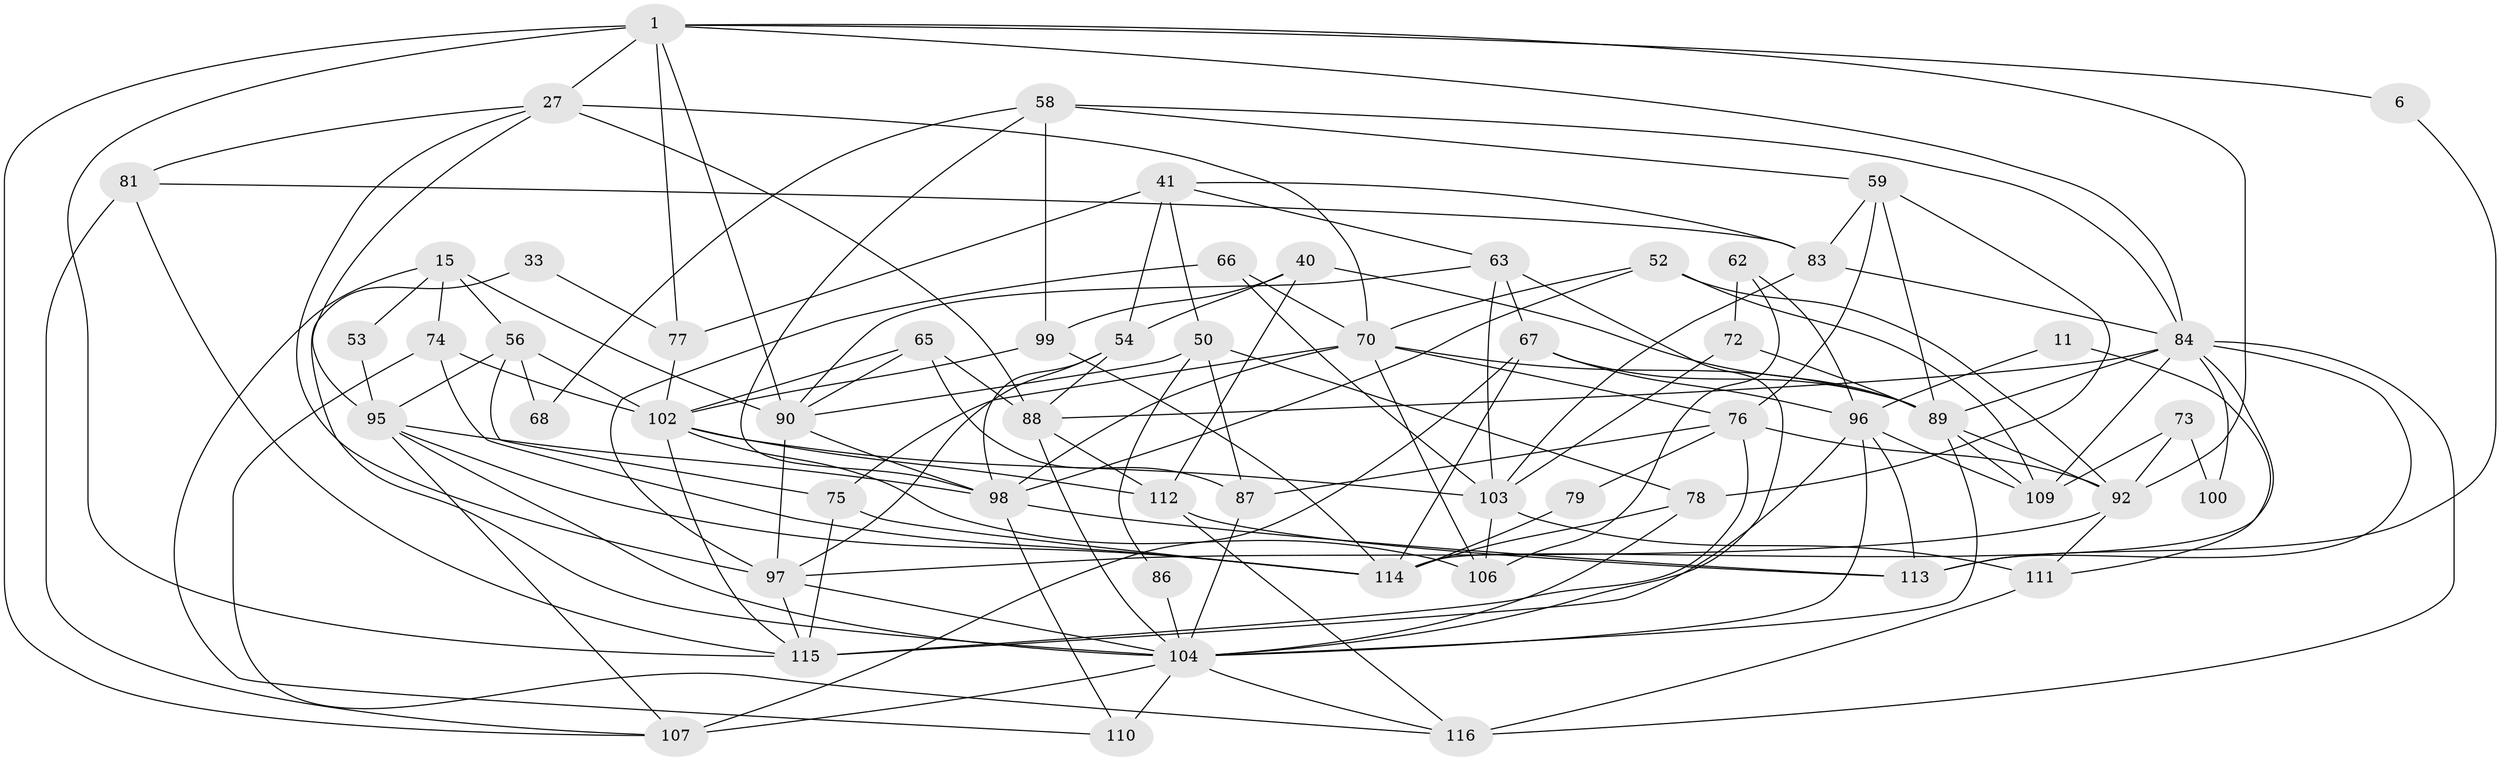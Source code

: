 // original degree distribution, {10: 0.008620689655172414, 5: 0.1810344827586207, 4: 0.3017241379310345, 2: 0.1206896551724138, 3: 0.27586206896551724, 6: 0.06896551724137931, 8: 0.017241379310344827, 7: 0.02586206896551724}
// Generated by graph-tools (version 1.1) at 2025/53/03/04/25 21:53:32]
// undirected, 58 vertices, 147 edges
graph export_dot {
graph [start="1"]
  node [color=gray90,style=filled];
  1;
  6;
  11;
  15;
  27 [super="+18"];
  33;
  40 [super="+21"];
  41;
  50;
  52 [super="+12"];
  53;
  54 [super="+17"];
  56;
  58;
  59 [super="+38"];
  62;
  63 [super="+49"];
  65;
  66;
  67 [super="+35"];
  68;
  70 [super="+36+14"];
  72 [super="+48"];
  73;
  74;
  75 [super="+44"];
  76 [super="+29+19"];
  77 [super="+20"];
  78;
  79;
  81;
  83 [super="+43"];
  84 [super="+34+60"];
  86;
  87 [super="+61"];
  88 [super="+64"];
  89 [super="+28+85"];
  90 [super="+23+71"];
  92 [super="+4"];
  95 [super="+94"];
  96 [super="+32+46"];
  97 [super="+24+80"];
  98 [super="+37+93"];
  99 [super="+91"];
  100;
  102 [super="+42+57"];
  103 [super="+39"];
  104 [super="+16+25"];
  106;
  107 [super="+101"];
  109;
  110;
  111 [super="+9"];
  112;
  113 [super="+55"];
  114 [super="+108"];
  115 [super="+82+105"];
  116 [super="+69"];
  1 -- 92;
  1 -- 6;
  1 -- 27 [weight=2];
  1 -- 77;
  1 -- 84 [weight=2];
  1 -- 107;
  1 -- 115;
  1 -- 90;
  6 -- 113;
  11 -- 111;
  11 -- 96;
  15 -- 74;
  15 -- 90 [weight=2];
  15 -- 53;
  15 -- 56;
  15 -- 110;
  27 -- 81;
  27 -- 95;
  27 -- 70 [weight=2];
  27 -- 97 [weight=2];
  27 -- 88;
  33 -- 104;
  33 -- 77;
  40 -- 99 [weight=2];
  40 -- 54 [weight=2];
  40 -- 112;
  40 -- 89;
  41 -- 83;
  41 -- 54;
  41 -- 50;
  41 -- 63;
  41 -- 77;
  50 -- 87;
  50 -- 78;
  50 -- 86;
  50 -- 90;
  52 -- 109 [weight=2];
  52 -- 92;
  52 -- 70;
  52 -- 98;
  53 -- 95;
  54 -- 98 [weight=2];
  54 -- 88;
  54 -- 97;
  56 -- 68;
  56 -- 102;
  56 -- 75;
  56 -- 95;
  58 -- 98;
  58 -- 59;
  58 -- 68;
  58 -- 99;
  58 -- 84;
  59 -- 83;
  59 -- 89;
  59 -- 76;
  59 -- 78;
  62 -- 106;
  62 -- 72 [weight=2];
  62 -- 96 [weight=2];
  63 -- 104;
  63 -- 67 [weight=2];
  63 -- 103;
  63 -- 90;
  65 -- 87;
  65 -- 88;
  65 -- 90;
  65 -- 102;
  66 -- 103;
  66 -- 70;
  66 -- 97;
  67 -- 114;
  67 -- 107 [weight=2];
  67 -- 89;
  67 -- 96;
  70 -- 106;
  70 -- 76 [weight=2];
  70 -- 89;
  70 -- 98;
  70 -- 75;
  72 -- 89;
  72 -- 103;
  73 -- 109;
  73 -- 92;
  73 -- 100;
  74 -- 116;
  74 -- 114;
  74 -- 102;
  75 -- 115;
  75 -- 114;
  76 -- 87 [weight=2];
  76 -- 92 [weight=2];
  76 -- 79;
  76 -- 115;
  77 -- 102;
  78 -- 104;
  78 -- 114;
  79 -- 114;
  81 -- 115;
  81 -- 83;
  81 -- 107;
  83 -- 84;
  83 -- 103;
  84 -- 114 [weight=2];
  84 -- 116;
  84 -- 89;
  84 -- 100;
  84 -- 109;
  84 -- 113;
  84 -- 88 [weight=2];
  86 -- 104;
  87 -- 104 [weight=2];
  88 -- 104;
  88 -- 112;
  89 -- 104 [weight=2];
  89 -- 109;
  89 -- 92;
  90 -- 97 [weight=2];
  90 -- 98;
  92 -- 97;
  92 -- 111;
  95 -- 98 [weight=2];
  95 -- 104;
  95 -- 114;
  95 -- 107;
  96 -- 115 [weight=2];
  96 -- 109;
  96 -- 104;
  96 -- 113;
  97 -- 115;
  97 -- 104;
  98 -- 110;
  98 -- 113;
  99 -- 114;
  99 -- 102 [weight=2];
  102 -- 112;
  102 -- 103 [weight=2];
  102 -- 115;
  102 -- 106;
  103 -- 111;
  103 -- 106;
  104 -- 116;
  104 -- 110;
  104 -- 107;
  111 -- 116 [weight=2];
  112 -- 113;
  112 -- 116;
}
